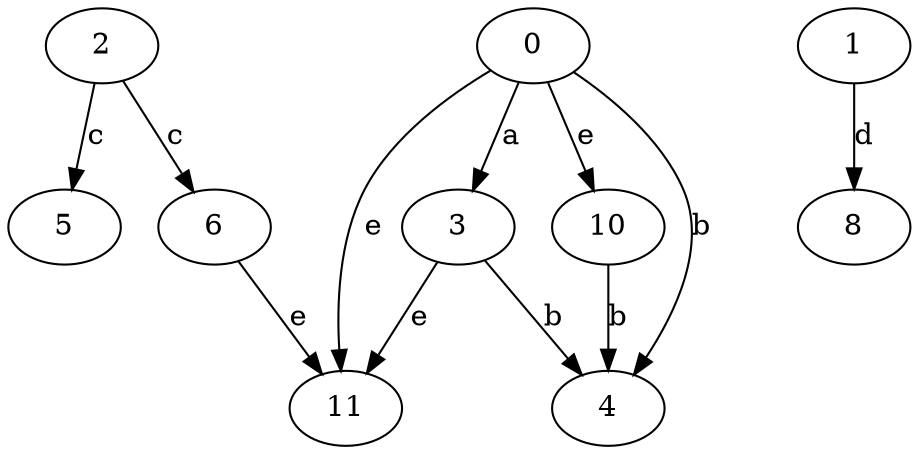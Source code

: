 strict digraph  {
2;
3;
4;
5;
0;
6;
1;
8;
10;
11;
2 -> 5  [label=c];
2 -> 6  [label=c];
3 -> 4  [label=b];
3 -> 11  [label=e];
0 -> 3  [label=a];
0 -> 4  [label=b];
0 -> 10  [label=e];
0 -> 11  [label=e];
6 -> 11  [label=e];
1 -> 8  [label=d];
10 -> 4  [label=b];
}
